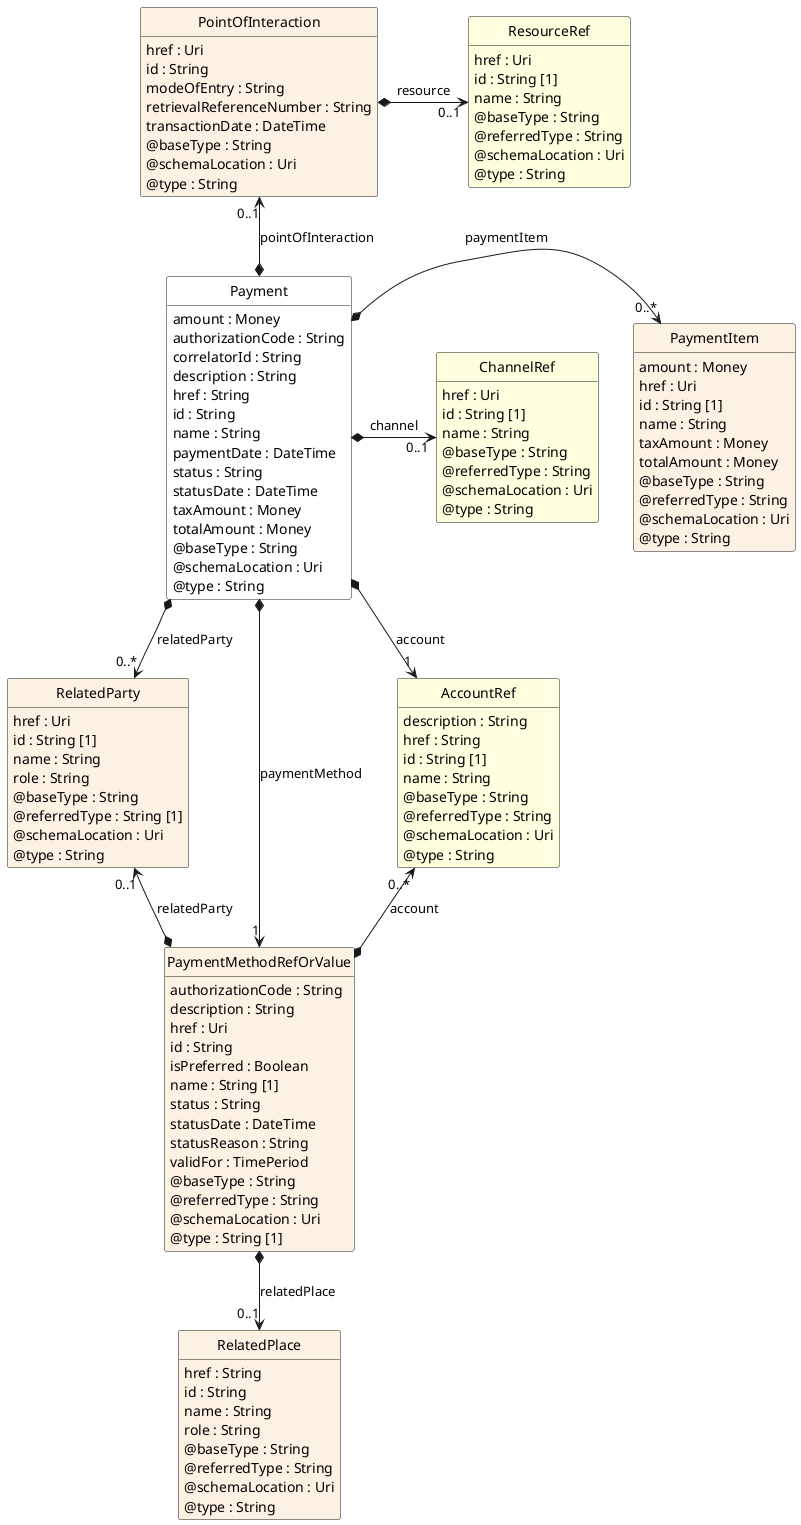 @startuml
hide circle
hide methods
hide stereotype
show <<Enumeration>> stereotype
skinparam class {
   BackgroundColor<<Enumeration>> #E6F5F7
   BackgroundColor<<Ref>> #FFFFE0
   BackgroundColor<<Pivot>> #FFFFFFF
   BackgroundColor<<SimpleType>> #E2F0DA
   BackgroundColor #FCF2E3
}

class Payment <<Pivot>> {
    amount : Money
    authorizationCode : String
    correlatorId : String
    description : String
    href : String
    id : String
    name : String
    paymentDate : DateTime
    status : String
    statusDate : DateTime
    taxAmount : Money
    totalAmount : Money
    @baseType : String
    @schemaLocation : Uri
    @type : String
}

class ChannelRef  <<Ref>> {
    href : Uri
    id : String [1]
    name : String
    @baseType : String
    @referredType : String
    @schemaLocation : Uri
    @type : String
}

class PointOfInteraction  {
    href : Uri
    id : String
    modeOfEntry : String
    retrievalReferenceNumber : String
    transactionDate : DateTime
    @baseType : String
    @schemaLocation : Uri
    @type : String
}

class ResourceRef  <<Ref>> {
    href : Uri
    id : String [1]
    name : String
    @baseType : String
    @referredType : String
    @schemaLocation : Uri
    @type : String
}

class RelatedParty  {
    href : Uri
    id : String [1]
    name : String
    role : String
    @baseType : String
    @referredType : String [1]
    @schemaLocation : Uri
    @type : String
}

class PaymentItem  {
    amount : Money
    href : Uri
    id : String [1]
    name : String
    taxAmount : Money
    totalAmount : Money
    @baseType : String
    @referredType : String
    @schemaLocation : Uri
    @type : String
}

class PaymentMethodRefOrValue  {
    authorizationCode : String
    description : String
    href : Uri
    id : String
    isPreferred : Boolean
    name : String [1]
    status : String
    statusDate : DateTime
    statusReason : String
    validFor : TimePeriod
    @baseType : String
    @referredType : String
    @schemaLocation : Uri
    @type : String [1]
}

class RelatedPlace  {
    href : String
    id : String
    name : String
    role : String
    @baseType : String
    @referredType : String
    @schemaLocation : Uri
    @type : String
}

class AccountRef  <<Ref>> {
    description : String
    href : String
    id : String [1]
    name : String
    @baseType : String
    @referredType : String
    @schemaLocation : Uri
    @type : String
}

Payment *-right-> "0..*" PaymentItem : paymentItem

Payment *-->  "1" AccountRef : account

Payment *-->  "0..*" RelatedParty : relatedParty

Payment *-->  "1" PaymentMethodRefOrValue : paymentMethod

AccountRef "0..*" <--* PaymentMethodRefOrValue : account

RelatedParty "0..1" <--* PaymentMethodRefOrValue : relatedParty

ChannelRef "0..1" <-left-* Payment : channel

PointOfInteraction "0..1" <--* Payment : pointOfInteraction

PaymentMethodRefOrValue *-->  "0..1" RelatedPlace : relatedPlace

PointOfInteraction *-right-> "0..1" ResourceRef : resource

@enduml